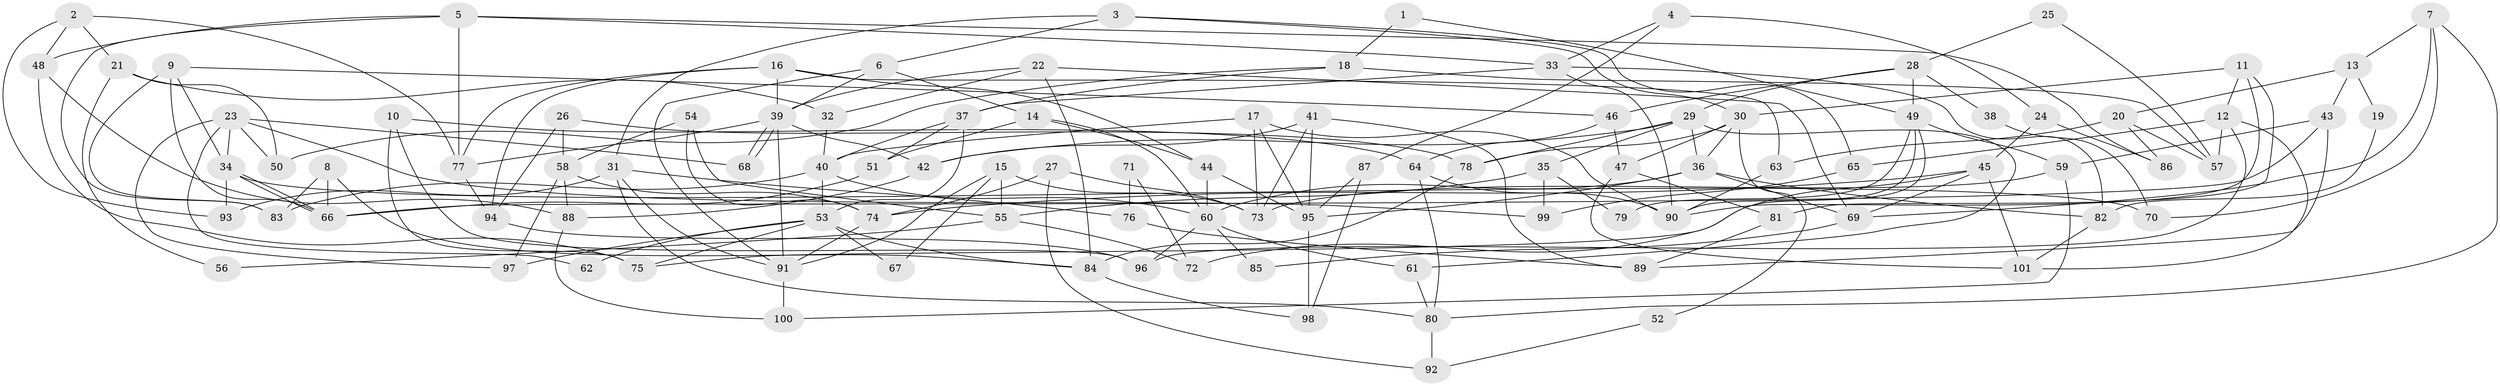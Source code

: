 // Generated by graph-tools (version 1.1) at 2025/11/02/27/25 16:11:24]
// undirected, 101 vertices, 202 edges
graph export_dot {
graph [start="1"]
  node [color=gray90,style=filled];
  1;
  2;
  3;
  4;
  5;
  6;
  7;
  8;
  9;
  10;
  11;
  12;
  13;
  14;
  15;
  16;
  17;
  18;
  19;
  20;
  21;
  22;
  23;
  24;
  25;
  26;
  27;
  28;
  29;
  30;
  31;
  32;
  33;
  34;
  35;
  36;
  37;
  38;
  39;
  40;
  41;
  42;
  43;
  44;
  45;
  46;
  47;
  48;
  49;
  50;
  51;
  52;
  53;
  54;
  55;
  56;
  57;
  58;
  59;
  60;
  61;
  62;
  63;
  64;
  65;
  66;
  67;
  68;
  69;
  70;
  71;
  72;
  73;
  74;
  75;
  76;
  77;
  78;
  79;
  80;
  81;
  82;
  83;
  84;
  85;
  86;
  87;
  88;
  89;
  90;
  91;
  92;
  93;
  94;
  95;
  96;
  97;
  98;
  99;
  100;
  101;
  1 -- 49;
  1 -- 18;
  2 -- 77;
  2 -- 48;
  2 -- 21;
  2 -- 93;
  3 -- 30;
  3 -- 6;
  3 -- 31;
  3 -- 65;
  4 -- 87;
  4 -- 33;
  4 -- 24;
  5 -- 77;
  5 -- 33;
  5 -- 48;
  5 -- 83;
  5 -- 86;
  6 -- 91;
  6 -- 39;
  6 -- 14;
  7 -- 69;
  7 -- 80;
  7 -- 13;
  7 -- 70;
  8 -- 84;
  8 -- 83;
  8 -- 66;
  9 -- 66;
  9 -- 34;
  9 -- 46;
  9 -- 83;
  10 -- 75;
  10 -- 96;
  10 -- 64;
  11 -- 90;
  11 -- 81;
  11 -- 12;
  11 -- 30;
  12 -- 96;
  12 -- 57;
  12 -- 65;
  12 -- 101;
  13 -- 20;
  13 -- 19;
  13 -- 43;
  14 -- 60;
  14 -- 44;
  14 -- 51;
  15 -- 73;
  15 -- 91;
  15 -- 55;
  15 -- 67;
  16 -- 44;
  16 -- 39;
  16 -- 63;
  16 -- 77;
  16 -- 94;
  17 -- 40;
  17 -- 95;
  17 -- 73;
  17 -- 90;
  18 -- 50;
  18 -- 37;
  18 -- 57;
  19 -- 82;
  20 -- 57;
  20 -- 63;
  20 -- 86;
  21 -- 32;
  21 -- 50;
  21 -- 56;
  22 -- 69;
  22 -- 39;
  22 -- 32;
  22 -- 84;
  23 -- 97;
  23 -- 34;
  23 -- 50;
  23 -- 62;
  23 -- 68;
  23 -- 99;
  24 -- 86;
  24 -- 45;
  25 -- 57;
  25 -- 28;
  26 -- 94;
  26 -- 58;
  26 -- 78;
  27 -- 74;
  27 -- 73;
  27 -- 92;
  28 -- 29;
  28 -- 46;
  28 -- 38;
  28 -- 49;
  29 -- 42;
  29 -- 78;
  29 -- 35;
  29 -- 36;
  29 -- 61;
  30 -- 78;
  30 -- 36;
  30 -- 47;
  30 -- 52;
  31 -- 80;
  31 -- 76;
  31 -- 91;
  31 -- 93;
  32 -- 40;
  33 -- 37;
  33 -- 82;
  33 -- 90;
  34 -- 66;
  34 -- 66;
  34 -- 93;
  34 -- 70;
  35 -- 99;
  35 -- 55;
  35 -- 79;
  36 -- 60;
  36 -- 69;
  36 -- 82;
  36 -- 95;
  37 -- 40;
  37 -- 51;
  37 -- 53;
  38 -- 70;
  39 -- 68;
  39 -- 68;
  39 -- 91;
  39 -- 42;
  39 -- 77;
  40 -- 60;
  40 -- 83;
  40 -- 53;
  41 -- 73;
  41 -- 42;
  41 -- 89;
  41 -- 95;
  42 -- 88;
  43 -- 66;
  43 -- 59;
  43 -- 89;
  44 -- 95;
  44 -- 60;
  45 -- 101;
  45 -- 69;
  45 -- 74;
  45 -- 75;
  46 -- 64;
  46 -- 47;
  47 -- 81;
  47 -- 101;
  48 -- 75;
  48 -- 88;
  49 -- 90;
  49 -- 59;
  49 -- 72;
  49 -- 79;
  51 -- 66;
  52 -- 92;
  53 -- 62;
  53 -- 67;
  53 -- 75;
  53 -- 84;
  53 -- 97;
  54 -- 58;
  54 -- 55;
  54 -- 74;
  55 -- 56;
  55 -- 72;
  58 -- 74;
  58 -- 88;
  58 -- 97;
  59 -- 73;
  59 -- 100;
  60 -- 61;
  60 -- 85;
  60 -- 96;
  61 -- 80;
  63 -- 90;
  64 -- 90;
  64 -- 80;
  65 -- 99;
  69 -- 85;
  71 -- 76;
  71 -- 72;
  74 -- 91;
  76 -- 89;
  77 -- 94;
  78 -- 84;
  80 -- 92;
  81 -- 89;
  82 -- 101;
  84 -- 98;
  87 -- 95;
  87 -- 98;
  88 -- 100;
  91 -- 100;
  94 -- 96;
  95 -- 98;
}
